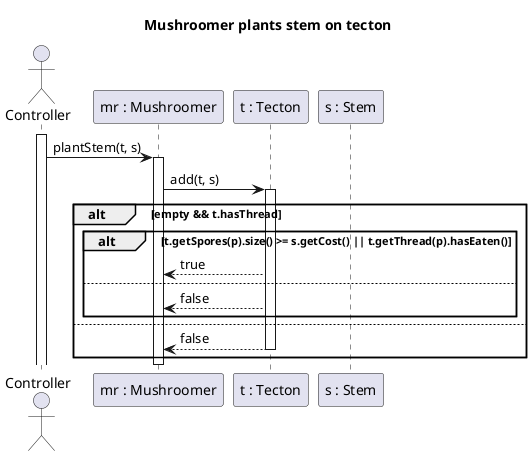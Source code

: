 @startuml MushroomerPlantsStemOnTecton
title Mushroomer plants stem on tecton

actor Controller
participant "mr : Mushroomer" as MR
participant "t : Tecton" as T
participant "s : Stem" as S

activate Controller
Controller -> MR : plantStem(t, s)
activate MR

MR -> T : add(t, s)
activate T

alt empty && t.hasThread
alt t.getSpores(p).size() >= s.getCost() || t.getThread(p).hasEaten()
MR <-- T : true
else
MR <-- T : false
end
else
MR <-- T : false
deactivate T
end

deactivate MR
@enduml